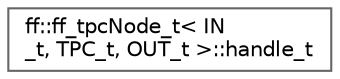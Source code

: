 digraph "类继承关系图"
{
 // LATEX_PDF_SIZE
  bgcolor="transparent";
  edge [fontname=Helvetica,fontsize=10,labelfontname=Helvetica,labelfontsize=10];
  node [fontname=Helvetica,fontsize=10,shape=box,height=0.2,width=0.4];
  rankdir="LR";
  Node0 [id="Node000000",label="ff::ff_tpcNode_t\< IN\l_t, TPC_t, OUT_t \>::handle_t",height=0.2,width=0.4,color="grey40", fillcolor="white", style="filled",URL="$structff_1_1ff__tpc_node__t_1_1handle__t.html",tooltip=" "];
}
